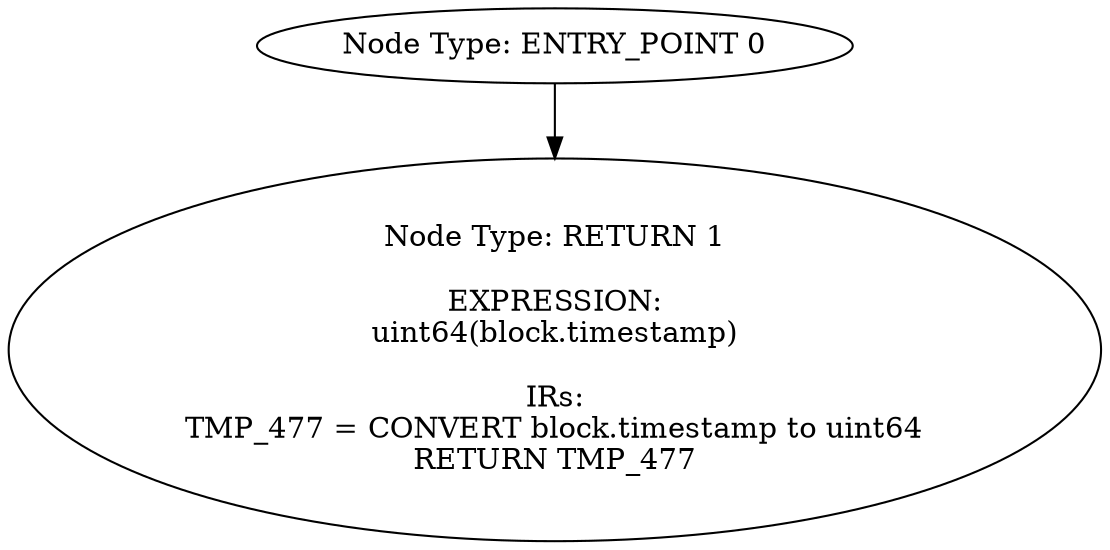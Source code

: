 digraph{
0[label="Node Type: ENTRY_POINT 0
"];
0->1;
1[label="Node Type: RETURN 1

EXPRESSION:
uint64(block.timestamp)

IRs:
TMP_477 = CONVERT block.timestamp to uint64
RETURN TMP_477"];
}
